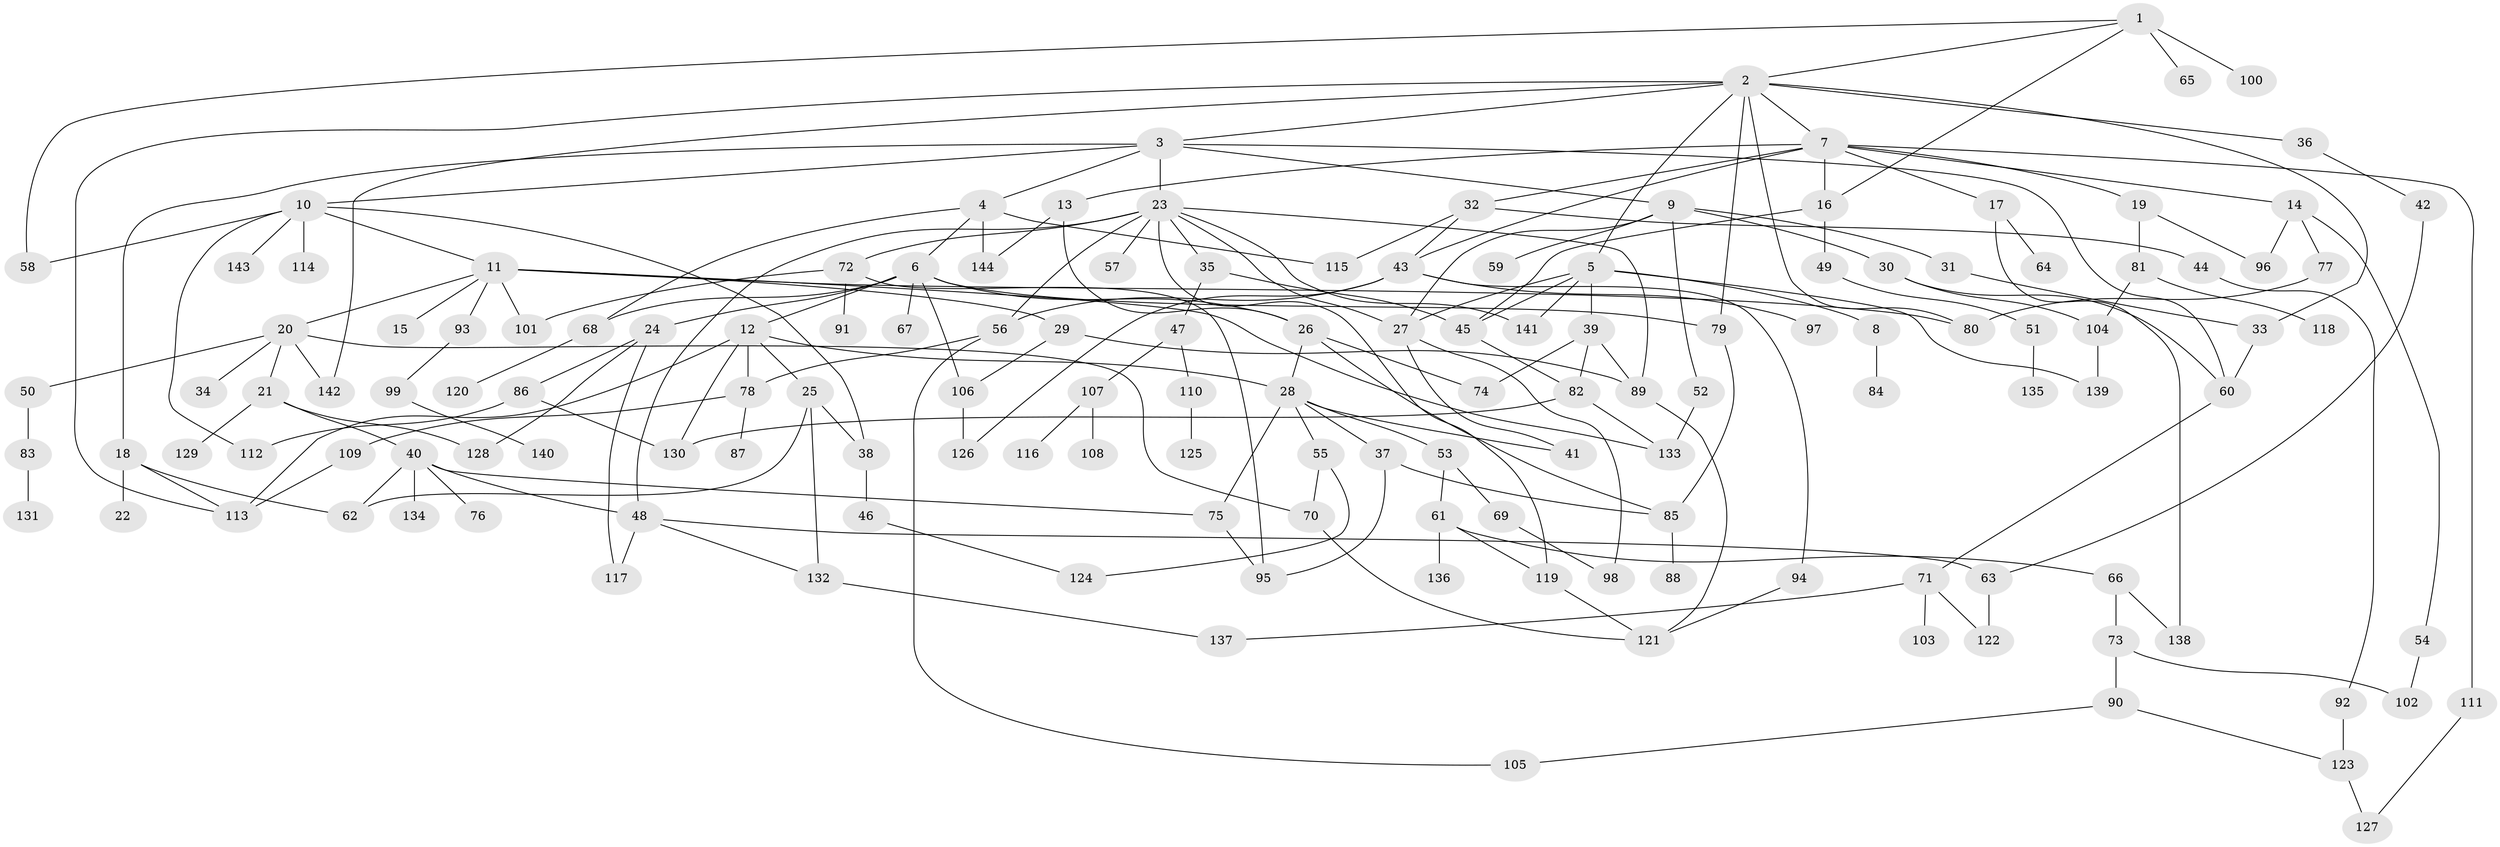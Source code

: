 // coarse degree distribution, {5: 0.061855670103092786, 10: 0.010309278350515464, 15: 0.010309278350515464, 7: 0.020618556701030927, 12: 0.010309278350515464, 8: 0.030927835051546393, 6: 0.061855670103092786, 4: 0.13402061855670103, 1: 0.24742268041237114, 3: 0.2268041237113402, 2: 0.17525773195876287, 9: 0.010309278350515464}
// Generated by graph-tools (version 1.1) at 2025/41/03/06/25 10:41:27]
// undirected, 144 vertices, 211 edges
graph export_dot {
graph [start="1"]
  node [color=gray90,style=filled];
  1;
  2;
  3;
  4;
  5;
  6;
  7;
  8;
  9;
  10;
  11;
  12;
  13;
  14;
  15;
  16;
  17;
  18;
  19;
  20;
  21;
  22;
  23;
  24;
  25;
  26;
  27;
  28;
  29;
  30;
  31;
  32;
  33;
  34;
  35;
  36;
  37;
  38;
  39;
  40;
  41;
  42;
  43;
  44;
  45;
  46;
  47;
  48;
  49;
  50;
  51;
  52;
  53;
  54;
  55;
  56;
  57;
  58;
  59;
  60;
  61;
  62;
  63;
  64;
  65;
  66;
  67;
  68;
  69;
  70;
  71;
  72;
  73;
  74;
  75;
  76;
  77;
  78;
  79;
  80;
  81;
  82;
  83;
  84;
  85;
  86;
  87;
  88;
  89;
  90;
  91;
  92;
  93;
  94;
  95;
  96;
  97;
  98;
  99;
  100;
  101;
  102;
  103;
  104;
  105;
  106;
  107;
  108;
  109;
  110;
  111;
  112;
  113;
  114;
  115;
  116;
  117;
  118;
  119;
  120;
  121;
  122;
  123;
  124;
  125;
  126;
  127;
  128;
  129;
  130;
  131;
  132;
  133;
  134;
  135;
  136;
  137;
  138;
  139;
  140;
  141;
  142;
  143;
  144;
  1 -- 2;
  1 -- 16;
  1 -- 58;
  1 -- 65;
  1 -- 100;
  2 -- 3;
  2 -- 5;
  2 -- 7;
  2 -- 36;
  2 -- 113;
  2 -- 79;
  2 -- 142;
  2 -- 33;
  2 -- 80;
  3 -- 4;
  3 -- 9;
  3 -- 10;
  3 -- 18;
  3 -- 23;
  3 -- 60;
  4 -- 6;
  4 -- 68;
  4 -- 115;
  4 -- 144;
  5 -- 8;
  5 -- 27;
  5 -- 39;
  5 -- 45;
  5 -- 139;
  5 -- 141;
  6 -- 12;
  6 -- 24;
  6 -- 67;
  6 -- 79;
  6 -- 106;
  6 -- 68;
  6 -- 26;
  7 -- 13;
  7 -- 14;
  7 -- 17;
  7 -- 19;
  7 -- 32;
  7 -- 111;
  7 -- 43;
  7 -- 16;
  8 -- 84;
  9 -- 30;
  9 -- 31;
  9 -- 52;
  9 -- 59;
  9 -- 27;
  10 -- 11;
  10 -- 114;
  10 -- 143;
  10 -- 112;
  10 -- 38;
  10 -- 58;
  11 -- 15;
  11 -- 20;
  11 -- 29;
  11 -- 93;
  11 -- 101;
  11 -- 80;
  11 -- 133;
  12 -- 25;
  12 -- 28;
  12 -- 78;
  12 -- 113;
  12 -- 130;
  13 -- 26;
  13 -- 144;
  14 -- 54;
  14 -- 77;
  14 -- 96;
  16 -- 49;
  16 -- 45;
  17 -- 64;
  17 -- 138;
  18 -- 22;
  18 -- 62;
  18 -- 113;
  19 -- 81;
  19 -- 96;
  20 -- 21;
  20 -- 34;
  20 -- 50;
  20 -- 142;
  20 -- 70;
  21 -- 40;
  21 -- 129;
  21 -- 128;
  23 -- 35;
  23 -- 57;
  23 -- 72;
  23 -- 119;
  23 -- 89;
  23 -- 27;
  23 -- 56;
  23 -- 141;
  23 -- 48;
  24 -- 86;
  24 -- 117;
  24 -- 128;
  25 -- 38;
  25 -- 62;
  25 -- 132;
  26 -- 74;
  26 -- 85;
  26 -- 28;
  27 -- 41;
  27 -- 98;
  28 -- 37;
  28 -- 53;
  28 -- 55;
  28 -- 75;
  28 -- 41;
  29 -- 106;
  29 -- 89;
  30 -- 104;
  30 -- 60;
  31 -- 33;
  32 -- 43;
  32 -- 44;
  32 -- 115;
  33 -- 60;
  35 -- 47;
  35 -- 45;
  36 -- 42;
  37 -- 85;
  37 -- 95;
  38 -- 46;
  39 -- 74;
  39 -- 82;
  39 -- 89;
  40 -- 48;
  40 -- 76;
  40 -- 134;
  40 -- 62;
  40 -- 75;
  42 -- 63;
  43 -- 56;
  43 -- 94;
  43 -- 97;
  43 -- 126;
  44 -- 92;
  45 -- 82;
  46 -- 124;
  47 -- 107;
  47 -- 110;
  48 -- 63;
  48 -- 132;
  48 -- 117;
  49 -- 51;
  50 -- 83;
  51 -- 135;
  52 -- 133;
  53 -- 61;
  53 -- 69;
  54 -- 102;
  55 -- 70;
  55 -- 124;
  56 -- 105;
  56 -- 78;
  60 -- 71;
  61 -- 66;
  61 -- 136;
  61 -- 119;
  63 -- 122;
  66 -- 73;
  66 -- 138;
  68 -- 120;
  69 -- 98;
  70 -- 121;
  71 -- 103;
  71 -- 122;
  71 -- 137;
  72 -- 91;
  72 -- 95;
  72 -- 101;
  73 -- 90;
  73 -- 102;
  75 -- 95;
  77 -- 80;
  78 -- 87;
  78 -- 109;
  79 -- 85;
  81 -- 118;
  81 -- 104;
  82 -- 130;
  82 -- 133;
  83 -- 131;
  85 -- 88;
  86 -- 112;
  86 -- 130;
  89 -- 121;
  90 -- 105;
  90 -- 123;
  92 -- 123;
  93 -- 99;
  94 -- 121;
  99 -- 140;
  104 -- 139;
  106 -- 126;
  107 -- 108;
  107 -- 116;
  109 -- 113;
  110 -- 125;
  111 -- 127;
  119 -- 121;
  123 -- 127;
  132 -- 137;
}
